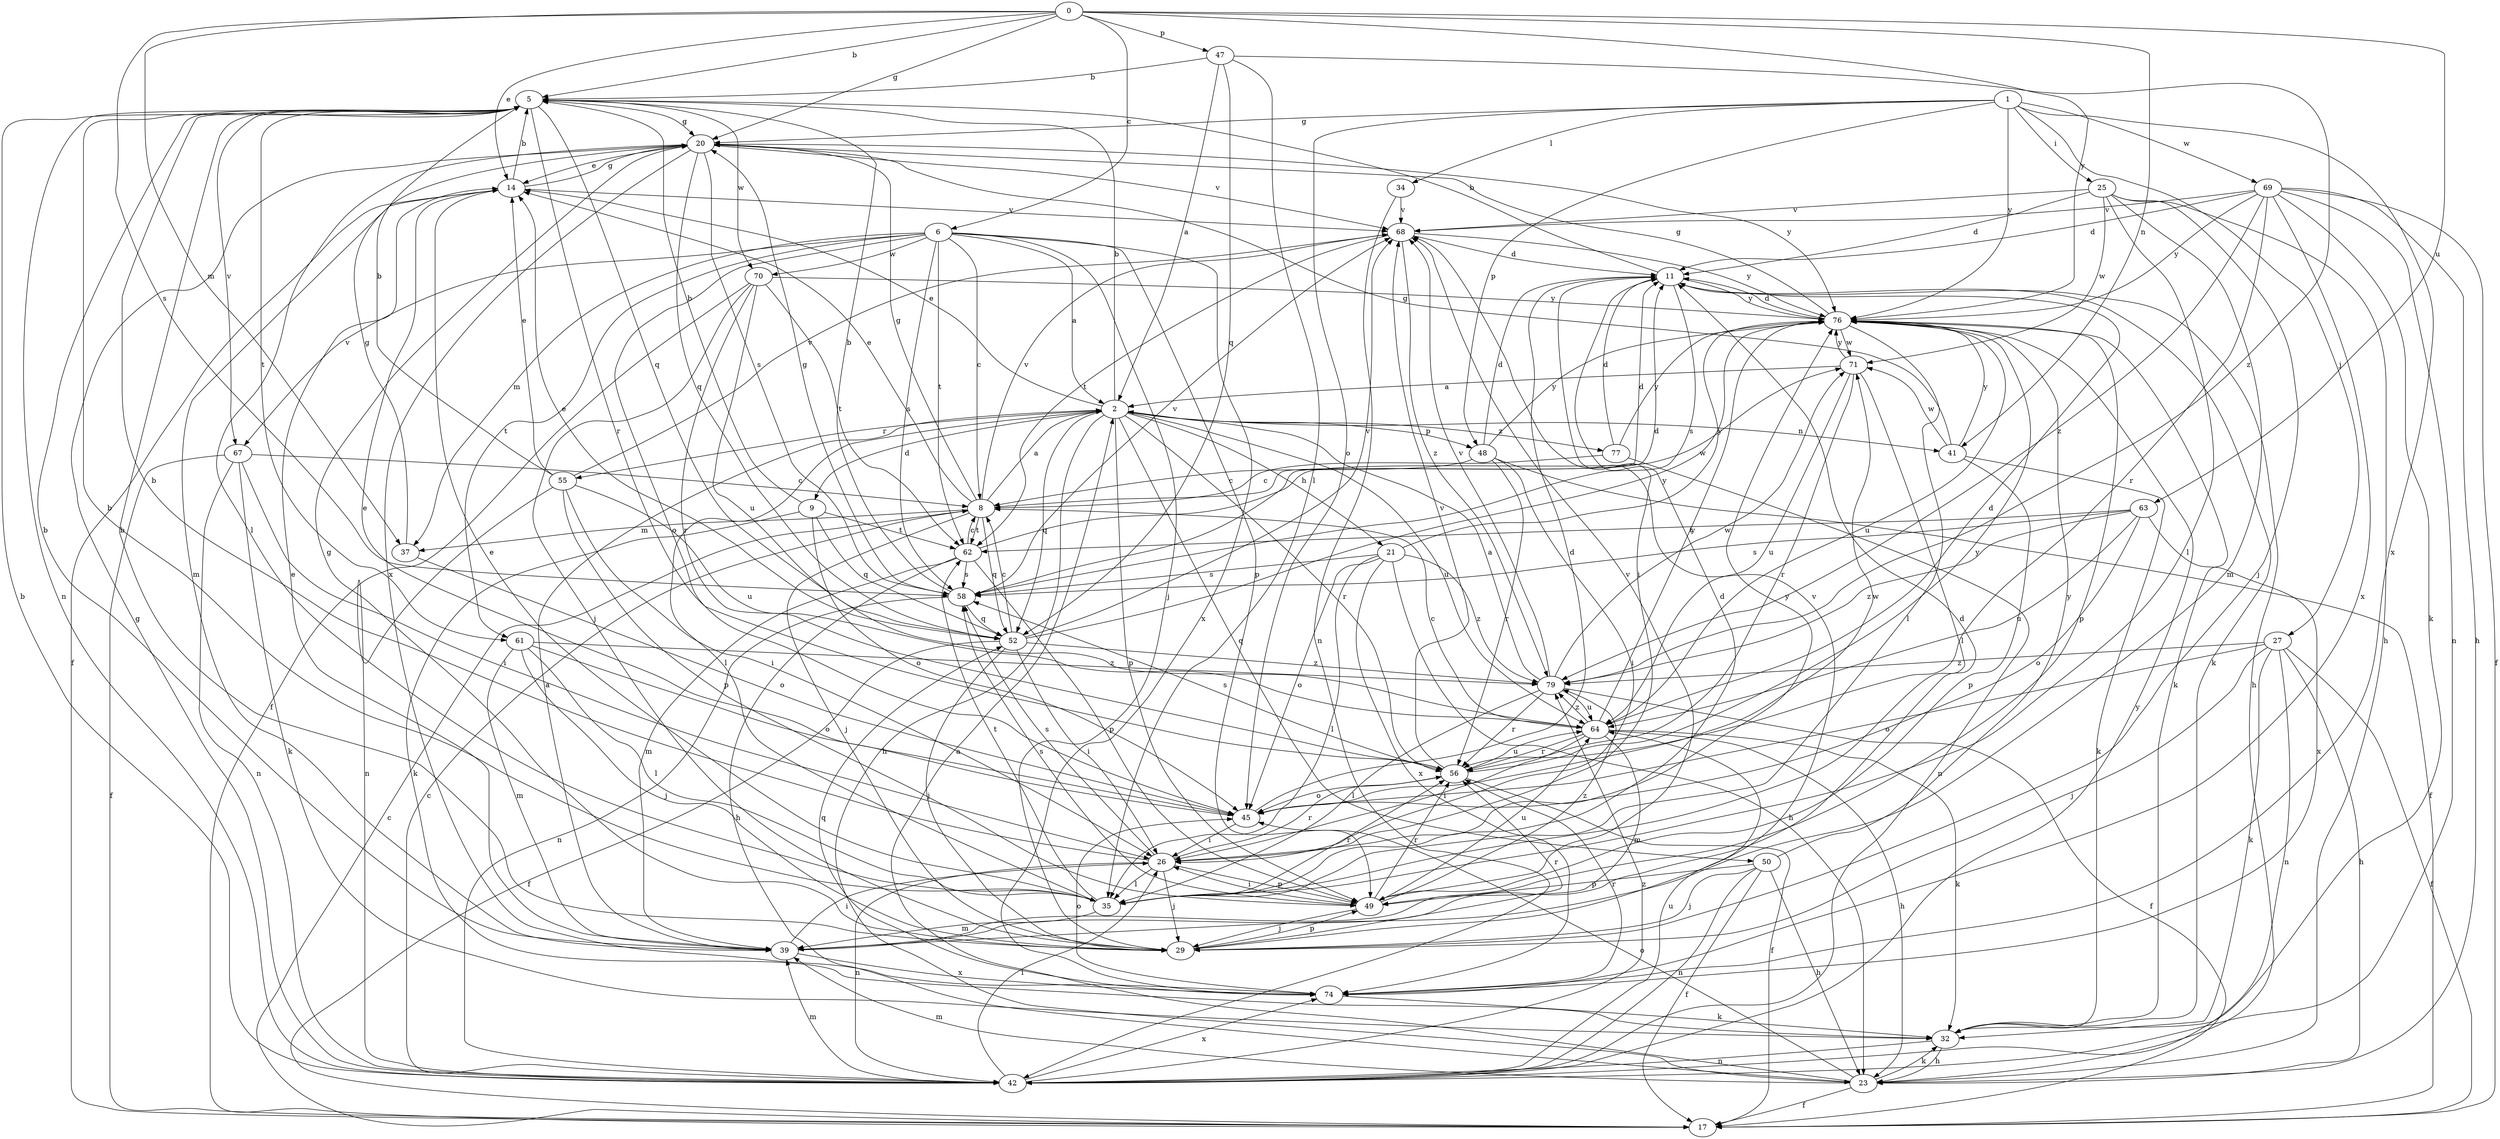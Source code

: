 strict digraph  {
0;
1;
2;
5;
6;
8;
9;
11;
14;
17;
20;
21;
23;
25;
26;
27;
29;
32;
34;
35;
37;
39;
41;
42;
45;
47;
48;
49;
50;
52;
55;
56;
58;
61;
62;
63;
64;
67;
68;
69;
70;
71;
74;
76;
77;
79;
0 -> 5  [label=b];
0 -> 6  [label=c];
0 -> 14  [label=e];
0 -> 20  [label=g];
0 -> 37  [label=m];
0 -> 41  [label=n];
0 -> 47  [label=p];
0 -> 58  [label=s];
0 -> 63  [label=u];
0 -> 76  [label=y];
1 -> 20  [label=g];
1 -> 25  [label=i];
1 -> 27  [label=j];
1 -> 34  [label=l];
1 -> 45  [label=o];
1 -> 48  [label=p];
1 -> 69  [label=w];
1 -> 74  [label=x];
1 -> 76  [label=y];
2 -> 5  [label=b];
2 -> 9  [label=d];
2 -> 14  [label=e];
2 -> 21  [label=h];
2 -> 23  [label=h];
2 -> 35  [label=l];
2 -> 41  [label=n];
2 -> 48  [label=p];
2 -> 49  [label=p];
2 -> 50  [label=q];
2 -> 52  [label=q];
2 -> 55  [label=r];
2 -> 56  [label=r];
2 -> 64  [label=u];
2 -> 77  [label=z];
5 -> 20  [label=g];
5 -> 42  [label=n];
5 -> 52  [label=q];
5 -> 56  [label=r];
5 -> 61  [label=t];
5 -> 67  [label=v];
5 -> 70  [label=w];
6 -> 2  [label=a];
6 -> 8  [label=c];
6 -> 29  [label=j];
6 -> 37  [label=m];
6 -> 45  [label=o];
6 -> 49  [label=p];
6 -> 58  [label=s];
6 -> 61  [label=t];
6 -> 62  [label=t];
6 -> 67  [label=v];
6 -> 70  [label=w];
6 -> 74  [label=x];
8 -> 2  [label=a];
8 -> 11  [label=d];
8 -> 14  [label=e];
8 -> 20  [label=g];
8 -> 29  [label=j];
8 -> 37  [label=m];
8 -> 52  [label=q];
8 -> 62  [label=t];
8 -> 68  [label=v];
9 -> 5  [label=b];
9 -> 32  [label=k];
9 -> 45  [label=o];
9 -> 52  [label=q];
9 -> 62  [label=t];
11 -> 5  [label=b];
11 -> 23  [label=h];
11 -> 26  [label=i];
11 -> 32  [label=k];
11 -> 58  [label=s];
11 -> 76  [label=y];
14 -> 5  [label=b];
14 -> 17  [label=f];
14 -> 20  [label=g];
14 -> 39  [label=m];
14 -> 68  [label=v];
17 -> 8  [label=c];
20 -> 14  [label=e];
20 -> 35  [label=l];
20 -> 52  [label=q];
20 -> 58  [label=s];
20 -> 68  [label=v];
20 -> 74  [label=x];
20 -> 76  [label=y];
21 -> 23  [label=h];
21 -> 35  [label=l];
21 -> 45  [label=o];
21 -> 58  [label=s];
21 -> 74  [label=x];
21 -> 76  [label=y];
21 -> 79  [label=z];
23 -> 2  [label=a];
23 -> 17  [label=f];
23 -> 32  [label=k];
23 -> 39  [label=m];
23 -> 45  [label=o];
25 -> 11  [label=d];
25 -> 23  [label=h];
25 -> 29  [label=j];
25 -> 35  [label=l];
25 -> 39  [label=m];
25 -> 68  [label=v];
25 -> 71  [label=w];
26 -> 5  [label=b];
26 -> 29  [label=j];
26 -> 35  [label=l];
26 -> 42  [label=n];
26 -> 49  [label=p];
26 -> 56  [label=r];
26 -> 58  [label=s];
26 -> 76  [label=y];
27 -> 17  [label=f];
27 -> 23  [label=h];
27 -> 29  [label=j];
27 -> 32  [label=k];
27 -> 42  [label=n];
27 -> 45  [label=o];
27 -> 79  [label=z];
29 -> 5  [label=b];
29 -> 20  [label=g];
29 -> 49  [label=p];
29 -> 56  [label=r];
29 -> 68  [label=v];
32 -> 23  [label=h];
32 -> 42  [label=n];
34 -> 42  [label=n];
34 -> 68  [label=v];
35 -> 5  [label=b];
35 -> 11  [label=d];
35 -> 14  [label=e];
35 -> 39  [label=m];
35 -> 56  [label=r];
35 -> 62  [label=t];
37 -> 20  [label=g];
37 -> 45  [label=o];
39 -> 2  [label=a];
39 -> 5  [label=b];
39 -> 11  [label=d];
39 -> 14  [label=e];
39 -> 26  [label=i];
39 -> 74  [label=x];
41 -> 20  [label=g];
41 -> 32  [label=k];
41 -> 49  [label=p];
41 -> 71  [label=w];
41 -> 76  [label=y];
42 -> 5  [label=b];
42 -> 8  [label=c];
42 -> 20  [label=g];
42 -> 26  [label=i];
42 -> 39  [label=m];
42 -> 64  [label=u];
42 -> 74  [label=x];
42 -> 76  [label=y];
42 -> 79  [label=z];
45 -> 11  [label=d];
45 -> 14  [label=e];
45 -> 26  [label=i];
45 -> 71  [label=w];
47 -> 2  [label=a];
47 -> 5  [label=b];
47 -> 35  [label=l];
47 -> 52  [label=q];
47 -> 79  [label=z];
48 -> 8  [label=c];
48 -> 11  [label=d];
48 -> 17  [label=f];
48 -> 26  [label=i];
48 -> 56  [label=r];
48 -> 76  [label=y];
49 -> 26  [label=i];
49 -> 29  [label=j];
49 -> 56  [label=r];
49 -> 58  [label=s];
49 -> 64  [label=u];
49 -> 68  [label=v];
49 -> 79  [label=z];
50 -> 17  [label=f];
50 -> 23  [label=h];
50 -> 29  [label=j];
50 -> 42  [label=n];
50 -> 49  [label=p];
50 -> 76  [label=y];
52 -> 8  [label=c];
52 -> 14  [label=e];
52 -> 17  [label=f];
52 -> 26  [label=i];
52 -> 29  [label=j];
52 -> 68  [label=v];
52 -> 76  [label=y];
52 -> 79  [label=z];
55 -> 5  [label=b];
55 -> 14  [label=e];
55 -> 26  [label=i];
55 -> 42  [label=n];
55 -> 49  [label=p];
55 -> 64  [label=u];
55 -> 68  [label=v];
56 -> 17  [label=f];
56 -> 45  [label=o];
56 -> 58  [label=s];
56 -> 64  [label=u];
56 -> 68  [label=v];
56 -> 76  [label=y];
58 -> 5  [label=b];
58 -> 11  [label=d];
58 -> 20  [label=g];
58 -> 42  [label=n];
58 -> 52  [label=q];
58 -> 68  [label=v];
61 -> 29  [label=j];
61 -> 35  [label=l];
61 -> 39  [label=m];
61 -> 45  [label=o];
61 -> 79  [label=z];
62 -> 8  [label=c];
62 -> 23  [label=h];
62 -> 39  [label=m];
62 -> 49  [label=p];
62 -> 58  [label=s];
62 -> 71  [label=w];
63 -> 45  [label=o];
63 -> 58  [label=s];
63 -> 62  [label=t];
63 -> 64  [label=u];
63 -> 74  [label=x];
63 -> 79  [label=z];
64 -> 8  [label=c];
64 -> 11  [label=d];
64 -> 23  [label=h];
64 -> 26  [label=i];
64 -> 32  [label=k];
64 -> 39  [label=m];
64 -> 56  [label=r];
64 -> 76  [label=y];
64 -> 79  [label=z];
67 -> 8  [label=c];
67 -> 17  [label=f];
67 -> 26  [label=i];
67 -> 32  [label=k];
67 -> 42  [label=n];
68 -> 11  [label=d];
68 -> 62  [label=t];
68 -> 76  [label=y];
68 -> 79  [label=z];
69 -> 11  [label=d];
69 -> 17  [label=f];
69 -> 23  [label=h];
69 -> 32  [label=k];
69 -> 42  [label=n];
69 -> 56  [label=r];
69 -> 68  [label=v];
69 -> 74  [label=x];
69 -> 76  [label=y];
69 -> 79  [label=z];
70 -> 17  [label=f];
70 -> 29  [label=j];
70 -> 56  [label=r];
70 -> 62  [label=t];
70 -> 64  [label=u];
70 -> 76  [label=y];
71 -> 2  [label=a];
71 -> 35  [label=l];
71 -> 56  [label=r];
71 -> 64  [label=u];
71 -> 76  [label=y];
74 -> 32  [label=k];
74 -> 45  [label=o];
74 -> 52  [label=q];
74 -> 56  [label=r];
76 -> 11  [label=d];
76 -> 20  [label=g];
76 -> 32  [label=k];
76 -> 35  [label=l];
76 -> 49  [label=p];
76 -> 64  [label=u];
76 -> 71  [label=w];
77 -> 8  [label=c];
77 -> 11  [label=d];
77 -> 42  [label=n];
77 -> 76  [label=y];
79 -> 2  [label=a];
79 -> 17  [label=f];
79 -> 35  [label=l];
79 -> 56  [label=r];
79 -> 64  [label=u];
79 -> 68  [label=v];
79 -> 71  [label=w];
}
